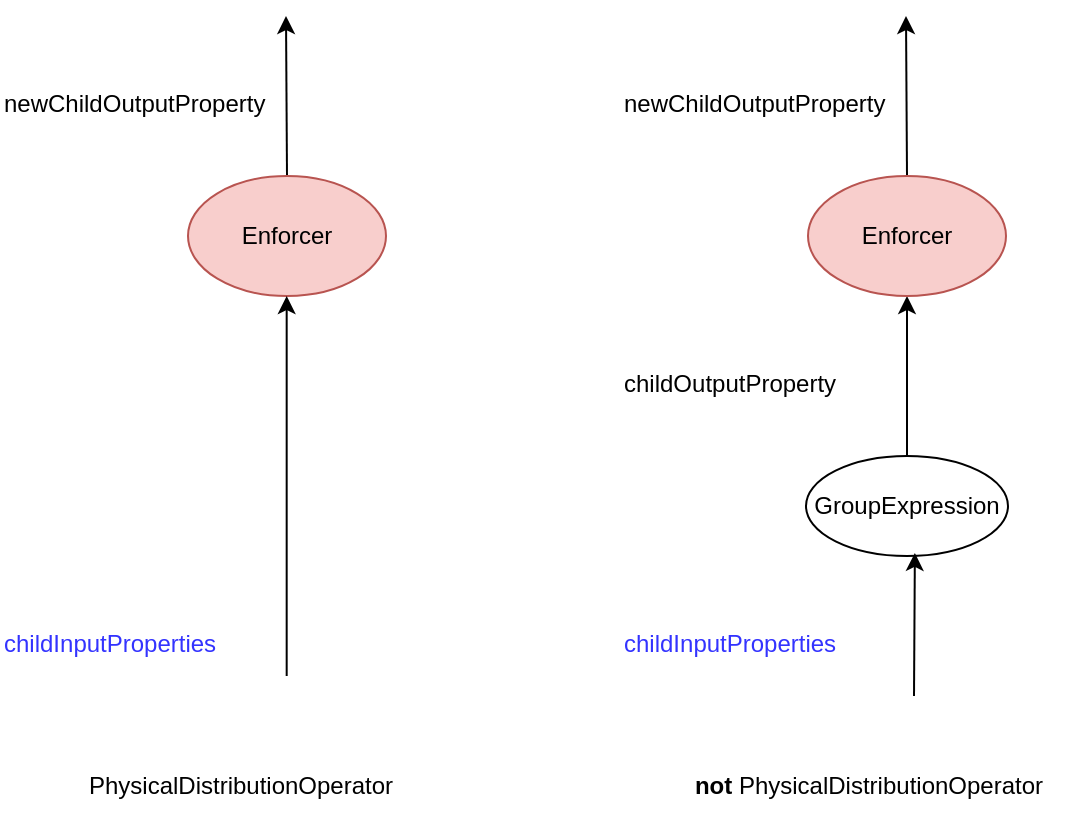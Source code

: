 <mxfile version="22.0.7" type="device">
  <diagram name="第 1 页" id="JUY3l75gVSZa1dXQ9PH2">
    <mxGraphModel dx="2204" dy="1131" grid="1" gridSize="10" guides="1" tooltips="1" connect="1" arrows="1" fold="1" page="1" pageScale="1" pageWidth="827" pageHeight="1169" math="0" shadow="0">
      <root>
        <mxCell id="0" />
        <mxCell id="1" parent="0" />
        <mxCell id="jSpVKW4IHQEHr9phlSWN-4" style="edgeStyle=orthogonalEdgeStyle;rounded=0;orthogonalLoop=1;jettySize=auto;html=1;exitX=0.5;exitY=0;exitDx=0;exitDy=0;entryX=0.5;entryY=1;entryDx=0;entryDy=0;" parent="1" source="jSpVKW4IHQEHr9phlSWN-1" target="jSpVKW4IHQEHr9phlSWN-2" edge="1">
          <mxGeometry relative="1" as="geometry" />
        </mxCell>
        <mxCell id="jSpVKW4IHQEHr9phlSWN-1" value="GroupExpression" style="ellipse;whiteSpace=wrap;html=1;" parent="1" vertex="1">
          <mxGeometry x="613" y="650" width="101" height="50" as="geometry" />
        </mxCell>
        <mxCell id="jSpVKW4IHQEHr9phlSWN-11" style="edgeStyle=orthogonalEdgeStyle;rounded=0;orthogonalLoop=1;jettySize=auto;html=1;exitX=0.5;exitY=0;exitDx=0;exitDy=0;" parent="1" source="jSpVKW4IHQEHr9phlSWN-2" edge="1">
          <mxGeometry relative="1" as="geometry">
            <mxPoint x="663" y="430" as="targetPoint" />
          </mxGeometry>
        </mxCell>
        <mxCell id="jSpVKW4IHQEHr9phlSWN-2" value="Enforcer" style="ellipse;whiteSpace=wrap;html=1;fillColor=#f8cecc;strokeColor=#b85450;" parent="1" vertex="1">
          <mxGeometry x="614" y="510" width="99" height="60" as="geometry" />
        </mxCell>
        <mxCell id="jSpVKW4IHQEHr9phlSWN-5" value="childOutputProperty" style="text;whiteSpace=wrap;" parent="1" vertex="1">
          <mxGeometry x="520" y="600" width="120" height="25" as="geometry" />
        </mxCell>
        <mxCell id="jSpVKW4IHQEHr9phlSWN-7" value="newChildOutputProperty" style="text;whiteSpace=wrap;" parent="1" vertex="1">
          <mxGeometry x="520" y="460" width="130" height="25" as="geometry" />
        </mxCell>
        <mxCell id="jSpVKW4IHQEHr9phlSWN-16" value="childInputProperties" style="text;whiteSpace=wrap;fontColor=#3333FF;" parent="1" vertex="1">
          <mxGeometry x="520" y="730" width="120" height="25" as="geometry" />
        </mxCell>
        <mxCell id="jSpVKW4IHQEHr9phlSWN-20" style="edgeStyle=orthogonalEdgeStyle;rounded=0;orthogonalLoop=1;jettySize=auto;html=1;exitX=0.5;exitY=0;exitDx=0;exitDy=0;" parent="1" source="jSpVKW4IHQEHr9phlSWN-21" edge="1">
          <mxGeometry relative="1" as="geometry">
            <mxPoint x="353" y="430" as="targetPoint" />
          </mxGeometry>
        </mxCell>
        <mxCell id="jSpVKW4IHQEHr9phlSWN-21" value="Enforcer" style="ellipse;whiteSpace=wrap;html=1;fillColor=#f8cecc;strokeColor=#b85450;" parent="1" vertex="1">
          <mxGeometry x="304" y="510" width="99" height="60" as="geometry" />
        </mxCell>
        <mxCell id="jSpVKW4IHQEHr9phlSWN-23" value="newChildOutputProperty" style="text;whiteSpace=wrap;" parent="1" vertex="1">
          <mxGeometry x="210" y="460" width="130" height="25" as="geometry" />
        </mxCell>
        <mxCell id="jSpVKW4IHQEHr9phlSWN-24" value="childInputProperties" style="text;whiteSpace=wrap;fontColor=#3333FF;" parent="1" vertex="1">
          <mxGeometry x="210" y="730" width="120" height="25" as="geometry" />
        </mxCell>
        <mxCell id="jSpVKW4IHQEHr9phlSWN-33" style="edgeStyle=orthogonalEdgeStyle;rounded=0;orthogonalLoop=1;jettySize=auto;html=1;" parent="1" edge="1">
          <mxGeometry relative="1" as="geometry">
            <mxPoint x="353.34" y="760" as="sourcePoint" />
            <mxPoint x="353.34" y="570" as="targetPoint" />
          </mxGeometry>
        </mxCell>
        <mxCell id="jSpVKW4IHQEHr9phlSWN-34" value="" style="endArrow=classic;html=1;rounded=0;entryX=0.539;entryY=0.969;entryDx=0;entryDy=0;entryPerimeter=0;" parent="1" target="jSpVKW4IHQEHr9phlSWN-1" edge="1">
          <mxGeometry width="50" height="50" relative="1" as="geometry">
            <mxPoint x="667" y="770" as="sourcePoint" />
            <mxPoint x="688.5" y="755" as="targetPoint" />
          </mxGeometry>
        </mxCell>
        <mxCell id="jSpVKW4IHQEHr9phlSWN-36" value="PhysicalDistributionOperator" style="text;html=1;align=center;verticalAlign=middle;resizable=0;points=[];autosize=1;strokeColor=none;fillColor=none;" parent="1" vertex="1">
          <mxGeometry x="240" y="800" width="180" height="30" as="geometry" />
        </mxCell>
        <mxCell id="jSpVKW4IHQEHr9phlSWN-37" value="&lt;b&gt;not&lt;/b&gt; PhysicalDistributionOperator" style="text;html=1;align=center;verticalAlign=middle;resizable=0;points=[];autosize=1;strokeColor=none;fillColor=none;" parent="1" vertex="1">
          <mxGeometry x="544" y="800" width="200" height="30" as="geometry" />
        </mxCell>
      </root>
    </mxGraphModel>
  </diagram>
</mxfile>
